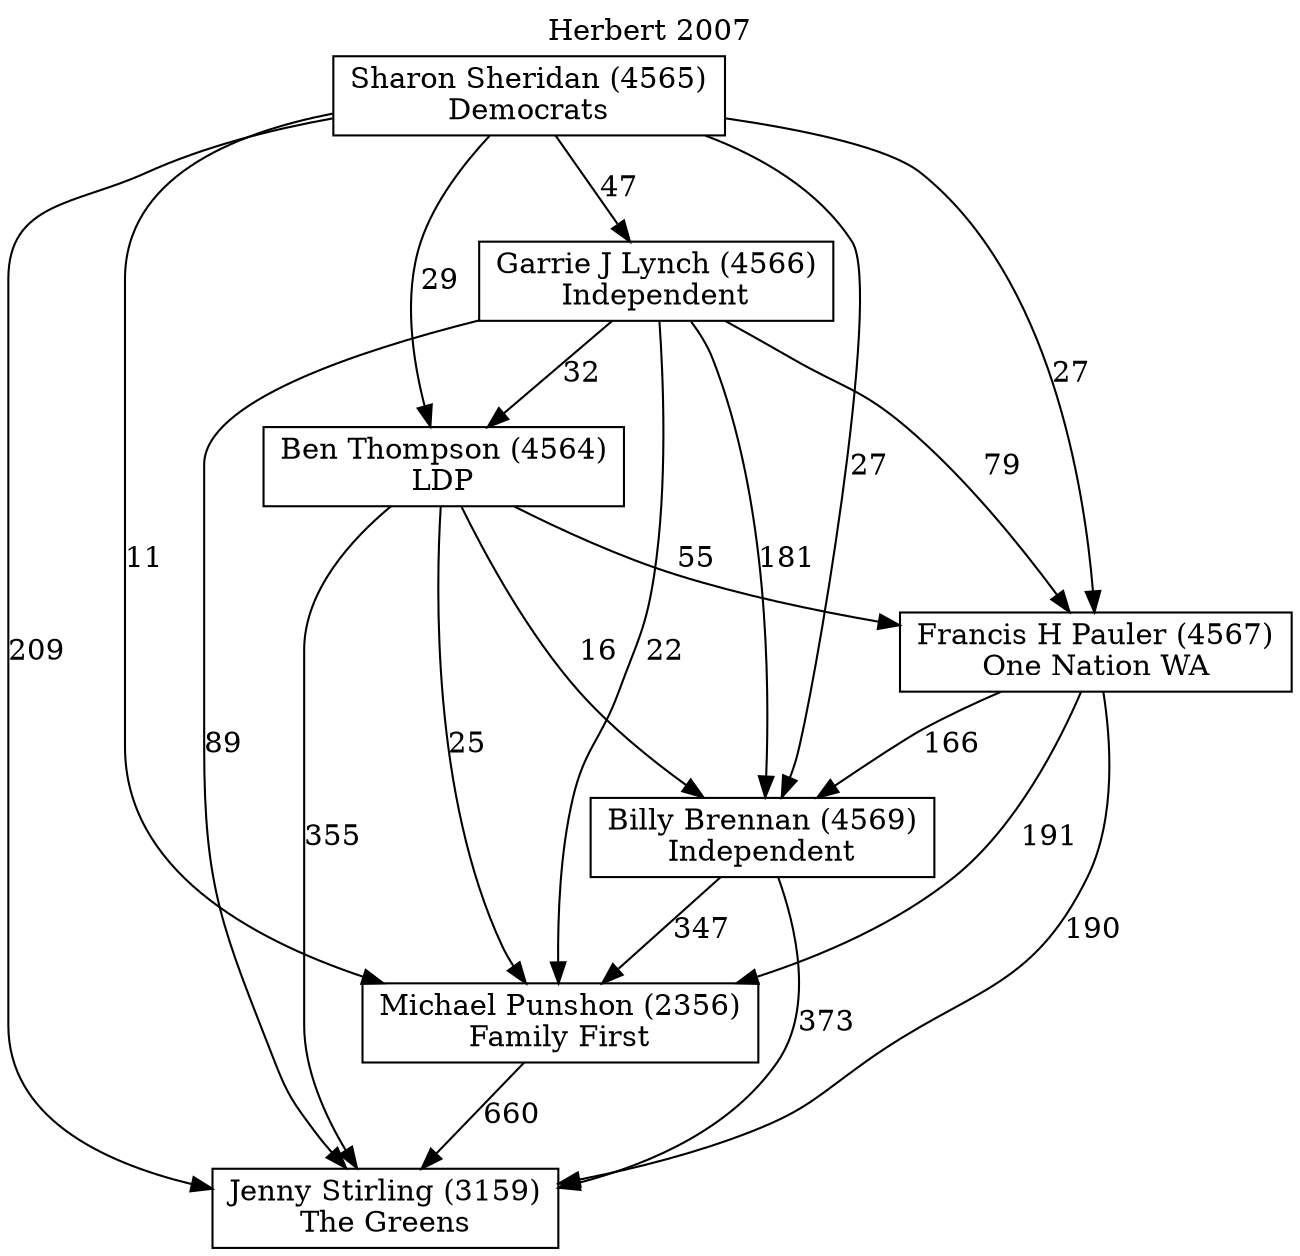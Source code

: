 // House preference flow
digraph "Jenny Stirling (3159)_Herbert_2007" {
	graph [label="Herbert 2007" labelloc=t mclimit=10]
	node [shape=box]
	"Jenny Stirling (3159)" [label="Jenny Stirling (3159)
The Greens"]
	"Michael Punshon (2356)" [label="Michael Punshon (2356)
Family First"]
	"Billy Brennan (4569)" [label="Billy Brennan (4569)
Independent"]
	"Francis H Pauler (4567)" [label="Francis H Pauler (4567)
One Nation WA"]
	"Ben Thompson (4564)" [label="Ben Thompson (4564)
LDP"]
	"Garrie J Lynch (4566)" [label="Garrie J Lynch (4566)
Independent"]
	"Sharon Sheridan (4565)" [label="Sharon Sheridan (4565)
Democrats"]
	"Jenny Stirling (3159)" [label="Jenny Stirling (3159)
The Greens"]
	"Billy Brennan (4569)" [label="Billy Brennan (4569)
Independent"]
	"Francis H Pauler (4567)" [label="Francis H Pauler (4567)
One Nation WA"]
	"Ben Thompson (4564)" [label="Ben Thompson (4564)
LDP"]
	"Garrie J Lynch (4566)" [label="Garrie J Lynch (4566)
Independent"]
	"Sharon Sheridan (4565)" [label="Sharon Sheridan (4565)
Democrats"]
	"Jenny Stirling (3159)" [label="Jenny Stirling (3159)
The Greens"]
	"Francis H Pauler (4567)" [label="Francis H Pauler (4567)
One Nation WA"]
	"Ben Thompson (4564)" [label="Ben Thompson (4564)
LDP"]
	"Garrie J Lynch (4566)" [label="Garrie J Lynch (4566)
Independent"]
	"Sharon Sheridan (4565)" [label="Sharon Sheridan (4565)
Democrats"]
	"Jenny Stirling (3159)" [label="Jenny Stirling (3159)
The Greens"]
	"Ben Thompson (4564)" [label="Ben Thompson (4564)
LDP"]
	"Garrie J Lynch (4566)" [label="Garrie J Lynch (4566)
Independent"]
	"Sharon Sheridan (4565)" [label="Sharon Sheridan (4565)
Democrats"]
	"Jenny Stirling (3159)" [label="Jenny Stirling (3159)
The Greens"]
	"Garrie J Lynch (4566)" [label="Garrie J Lynch (4566)
Independent"]
	"Sharon Sheridan (4565)" [label="Sharon Sheridan (4565)
Democrats"]
	"Jenny Stirling (3159)" [label="Jenny Stirling (3159)
The Greens"]
	"Sharon Sheridan (4565)" [label="Sharon Sheridan (4565)
Democrats"]
	"Sharon Sheridan (4565)" [label="Sharon Sheridan (4565)
Democrats"]
	"Garrie J Lynch (4566)" [label="Garrie J Lynch (4566)
Independent"]
	"Sharon Sheridan (4565)" [label="Sharon Sheridan (4565)
Democrats"]
	"Sharon Sheridan (4565)" [label="Sharon Sheridan (4565)
Democrats"]
	"Ben Thompson (4564)" [label="Ben Thompson (4564)
LDP"]
	"Garrie J Lynch (4566)" [label="Garrie J Lynch (4566)
Independent"]
	"Sharon Sheridan (4565)" [label="Sharon Sheridan (4565)
Democrats"]
	"Ben Thompson (4564)" [label="Ben Thompson (4564)
LDP"]
	"Sharon Sheridan (4565)" [label="Sharon Sheridan (4565)
Democrats"]
	"Sharon Sheridan (4565)" [label="Sharon Sheridan (4565)
Democrats"]
	"Garrie J Lynch (4566)" [label="Garrie J Lynch (4566)
Independent"]
	"Sharon Sheridan (4565)" [label="Sharon Sheridan (4565)
Democrats"]
	"Sharon Sheridan (4565)" [label="Sharon Sheridan (4565)
Democrats"]
	"Francis H Pauler (4567)" [label="Francis H Pauler (4567)
One Nation WA"]
	"Ben Thompson (4564)" [label="Ben Thompson (4564)
LDP"]
	"Garrie J Lynch (4566)" [label="Garrie J Lynch (4566)
Independent"]
	"Sharon Sheridan (4565)" [label="Sharon Sheridan (4565)
Democrats"]
	"Francis H Pauler (4567)" [label="Francis H Pauler (4567)
One Nation WA"]
	"Garrie J Lynch (4566)" [label="Garrie J Lynch (4566)
Independent"]
	"Sharon Sheridan (4565)" [label="Sharon Sheridan (4565)
Democrats"]
	"Francis H Pauler (4567)" [label="Francis H Pauler (4567)
One Nation WA"]
	"Sharon Sheridan (4565)" [label="Sharon Sheridan (4565)
Democrats"]
	"Sharon Sheridan (4565)" [label="Sharon Sheridan (4565)
Democrats"]
	"Garrie J Lynch (4566)" [label="Garrie J Lynch (4566)
Independent"]
	"Sharon Sheridan (4565)" [label="Sharon Sheridan (4565)
Democrats"]
	"Sharon Sheridan (4565)" [label="Sharon Sheridan (4565)
Democrats"]
	"Ben Thompson (4564)" [label="Ben Thompson (4564)
LDP"]
	"Garrie J Lynch (4566)" [label="Garrie J Lynch (4566)
Independent"]
	"Sharon Sheridan (4565)" [label="Sharon Sheridan (4565)
Democrats"]
	"Ben Thompson (4564)" [label="Ben Thompson (4564)
LDP"]
	"Sharon Sheridan (4565)" [label="Sharon Sheridan (4565)
Democrats"]
	"Sharon Sheridan (4565)" [label="Sharon Sheridan (4565)
Democrats"]
	"Garrie J Lynch (4566)" [label="Garrie J Lynch (4566)
Independent"]
	"Sharon Sheridan (4565)" [label="Sharon Sheridan (4565)
Democrats"]
	"Sharon Sheridan (4565)" [label="Sharon Sheridan (4565)
Democrats"]
	"Billy Brennan (4569)" [label="Billy Brennan (4569)
Independent"]
	"Francis H Pauler (4567)" [label="Francis H Pauler (4567)
One Nation WA"]
	"Ben Thompson (4564)" [label="Ben Thompson (4564)
LDP"]
	"Garrie J Lynch (4566)" [label="Garrie J Lynch (4566)
Independent"]
	"Sharon Sheridan (4565)" [label="Sharon Sheridan (4565)
Democrats"]
	"Billy Brennan (4569)" [label="Billy Brennan (4569)
Independent"]
	"Ben Thompson (4564)" [label="Ben Thompson (4564)
LDP"]
	"Garrie J Lynch (4566)" [label="Garrie J Lynch (4566)
Independent"]
	"Sharon Sheridan (4565)" [label="Sharon Sheridan (4565)
Democrats"]
	"Billy Brennan (4569)" [label="Billy Brennan (4569)
Independent"]
	"Garrie J Lynch (4566)" [label="Garrie J Lynch (4566)
Independent"]
	"Sharon Sheridan (4565)" [label="Sharon Sheridan (4565)
Democrats"]
	"Billy Brennan (4569)" [label="Billy Brennan (4569)
Independent"]
	"Sharon Sheridan (4565)" [label="Sharon Sheridan (4565)
Democrats"]
	"Sharon Sheridan (4565)" [label="Sharon Sheridan (4565)
Democrats"]
	"Garrie J Lynch (4566)" [label="Garrie J Lynch (4566)
Independent"]
	"Sharon Sheridan (4565)" [label="Sharon Sheridan (4565)
Democrats"]
	"Sharon Sheridan (4565)" [label="Sharon Sheridan (4565)
Democrats"]
	"Ben Thompson (4564)" [label="Ben Thompson (4564)
LDP"]
	"Garrie J Lynch (4566)" [label="Garrie J Lynch (4566)
Independent"]
	"Sharon Sheridan (4565)" [label="Sharon Sheridan (4565)
Democrats"]
	"Ben Thompson (4564)" [label="Ben Thompson (4564)
LDP"]
	"Sharon Sheridan (4565)" [label="Sharon Sheridan (4565)
Democrats"]
	"Sharon Sheridan (4565)" [label="Sharon Sheridan (4565)
Democrats"]
	"Garrie J Lynch (4566)" [label="Garrie J Lynch (4566)
Independent"]
	"Sharon Sheridan (4565)" [label="Sharon Sheridan (4565)
Democrats"]
	"Sharon Sheridan (4565)" [label="Sharon Sheridan (4565)
Democrats"]
	"Francis H Pauler (4567)" [label="Francis H Pauler (4567)
One Nation WA"]
	"Ben Thompson (4564)" [label="Ben Thompson (4564)
LDP"]
	"Garrie J Lynch (4566)" [label="Garrie J Lynch (4566)
Independent"]
	"Sharon Sheridan (4565)" [label="Sharon Sheridan (4565)
Democrats"]
	"Francis H Pauler (4567)" [label="Francis H Pauler (4567)
One Nation WA"]
	"Garrie J Lynch (4566)" [label="Garrie J Lynch (4566)
Independent"]
	"Sharon Sheridan (4565)" [label="Sharon Sheridan (4565)
Democrats"]
	"Francis H Pauler (4567)" [label="Francis H Pauler (4567)
One Nation WA"]
	"Sharon Sheridan (4565)" [label="Sharon Sheridan (4565)
Democrats"]
	"Sharon Sheridan (4565)" [label="Sharon Sheridan (4565)
Democrats"]
	"Garrie J Lynch (4566)" [label="Garrie J Lynch (4566)
Independent"]
	"Sharon Sheridan (4565)" [label="Sharon Sheridan (4565)
Democrats"]
	"Sharon Sheridan (4565)" [label="Sharon Sheridan (4565)
Democrats"]
	"Ben Thompson (4564)" [label="Ben Thompson (4564)
LDP"]
	"Garrie J Lynch (4566)" [label="Garrie J Lynch (4566)
Independent"]
	"Sharon Sheridan (4565)" [label="Sharon Sheridan (4565)
Democrats"]
	"Ben Thompson (4564)" [label="Ben Thompson (4564)
LDP"]
	"Sharon Sheridan (4565)" [label="Sharon Sheridan (4565)
Democrats"]
	"Sharon Sheridan (4565)" [label="Sharon Sheridan (4565)
Democrats"]
	"Garrie J Lynch (4566)" [label="Garrie J Lynch (4566)
Independent"]
	"Sharon Sheridan (4565)" [label="Sharon Sheridan (4565)
Democrats"]
	"Sharon Sheridan (4565)" [label="Sharon Sheridan (4565)
Democrats"]
	"Michael Punshon (2356)" [label="Michael Punshon (2356)
Family First"]
	"Billy Brennan (4569)" [label="Billy Brennan (4569)
Independent"]
	"Francis H Pauler (4567)" [label="Francis H Pauler (4567)
One Nation WA"]
	"Ben Thompson (4564)" [label="Ben Thompson (4564)
LDP"]
	"Garrie J Lynch (4566)" [label="Garrie J Lynch (4566)
Independent"]
	"Sharon Sheridan (4565)" [label="Sharon Sheridan (4565)
Democrats"]
	"Michael Punshon (2356)" [label="Michael Punshon (2356)
Family First"]
	"Francis H Pauler (4567)" [label="Francis H Pauler (4567)
One Nation WA"]
	"Ben Thompson (4564)" [label="Ben Thompson (4564)
LDP"]
	"Garrie J Lynch (4566)" [label="Garrie J Lynch (4566)
Independent"]
	"Sharon Sheridan (4565)" [label="Sharon Sheridan (4565)
Democrats"]
	"Michael Punshon (2356)" [label="Michael Punshon (2356)
Family First"]
	"Ben Thompson (4564)" [label="Ben Thompson (4564)
LDP"]
	"Garrie J Lynch (4566)" [label="Garrie J Lynch (4566)
Independent"]
	"Sharon Sheridan (4565)" [label="Sharon Sheridan (4565)
Democrats"]
	"Michael Punshon (2356)" [label="Michael Punshon (2356)
Family First"]
	"Garrie J Lynch (4566)" [label="Garrie J Lynch (4566)
Independent"]
	"Sharon Sheridan (4565)" [label="Sharon Sheridan (4565)
Democrats"]
	"Michael Punshon (2356)" [label="Michael Punshon (2356)
Family First"]
	"Sharon Sheridan (4565)" [label="Sharon Sheridan (4565)
Democrats"]
	"Sharon Sheridan (4565)" [label="Sharon Sheridan (4565)
Democrats"]
	"Garrie J Lynch (4566)" [label="Garrie J Lynch (4566)
Independent"]
	"Sharon Sheridan (4565)" [label="Sharon Sheridan (4565)
Democrats"]
	"Sharon Sheridan (4565)" [label="Sharon Sheridan (4565)
Democrats"]
	"Ben Thompson (4564)" [label="Ben Thompson (4564)
LDP"]
	"Garrie J Lynch (4566)" [label="Garrie J Lynch (4566)
Independent"]
	"Sharon Sheridan (4565)" [label="Sharon Sheridan (4565)
Democrats"]
	"Ben Thompson (4564)" [label="Ben Thompson (4564)
LDP"]
	"Sharon Sheridan (4565)" [label="Sharon Sheridan (4565)
Democrats"]
	"Sharon Sheridan (4565)" [label="Sharon Sheridan (4565)
Democrats"]
	"Garrie J Lynch (4566)" [label="Garrie J Lynch (4566)
Independent"]
	"Sharon Sheridan (4565)" [label="Sharon Sheridan (4565)
Democrats"]
	"Sharon Sheridan (4565)" [label="Sharon Sheridan (4565)
Democrats"]
	"Francis H Pauler (4567)" [label="Francis H Pauler (4567)
One Nation WA"]
	"Ben Thompson (4564)" [label="Ben Thompson (4564)
LDP"]
	"Garrie J Lynch (4566)" [label="Garrie J Lynch (4566)
Independent"]
	"Sharon Sheridan (4565)" [label="Sharon Sheridan (4565)
Democrats"]
	"Francis H Pauler (4567)" [label="Francis H Pauler (4567)
One Nation WA"]
	"Garrie J Lynch (4566)" [label="Garrie J Lynch (4566)
Independent"]
	"Sharon Sheridan (4565)" [label="Sharon Sheridan (4565)
Democrats"]
	"Francis H Pauler (4567)" [label="Francis H Pauler (4567)
One Nation WA"]
	"Sharon Sheridan (4565)" [label="Sharon Sheridan (4565)
Democrats"]
	"Sharon Sheridan (4565)" [label="Sharon Sheridan (4565)
Democrats"]
	"Garrie J Lynch (4566)" [label="Garrie J Lynch (4566)
Independent"]
	"Sharon Sheridan (4565)" [label="Sharon Sheridan (4565)
Democrats"]
	"Sharon Sheridan (4565)" [label="Sharon Sheridan (4565)
Democrats"]
	"Ben Thompson (4564)" [label="Ben Thompson (4564)
LDP"]
	"Garrie J Lynch (4566)" [label="Garrie J Lynch (4566)
Independent"]
	"Sharon Sheridan (4565)" [label="Sharon Sheridan (4565)
Democrats"]
	"Ben Thompson (4564)" [label="Ben Thompson (4564)
LDP"]
	"Sharon Sheridan (4565)" [label="Sharon Sheridan (4565)
Democrats"]
	"Sharon Sheridan (4565)" [label="Sharon Sheridan (4565)
Democrats"]
	"Garrie J Lynch (4566)" [label="Garrie J Lynch (4566)
Independent"]
	"Sharon Sheridan (4565)" [label="Sharon Sheridan (4565)
Democrats"]
	"Sharon Sheridan (4565)" [label="Sharon Sheridan (4565)
Democrats"]
	"Billy Brennan (4569)" [label="Billy Brennan (4569)
Independent"]
	"Francis H Pauler (4567)" [label="Francis H Pauler (4567)
One Nation WA"]
	"Ben Thompson (4564)" [label="Ben Thompson (4564)
LDP"]
	"Garrie J Lynch (4566)" [label="Garrie J Lynch (4566)
Independent"]
	"Sharon Sheridan (4565)" [label="Sharon Sheridan (4565)
Democrats"]
	"Billy Brennan (4569)" [label="Billy Brennan (4569)
Independent"]
	"Ben Thompson (4564)" [label="Ben Thompson (4564)
LDP"]
	"Garrie J Lynch (4566)" [label="Garrie J Lynch (4566)
Independent"]
	"Sharon Sheridan (4565)" [label="Sharon Sheridan (4565)
Democrats"]
	"Billy Brennan (4569)" [label="Billy Brennan (4569)
Independent"]
	"Garrie J Lynch (4566)" [label="Garrie J Lynch (4566)
Independent"]
	"Sharon Sheridan (4565)" [label="Sharon Sheridan (4565)
Democrats"]
	"Billy Brennan (4569)" [label="Billy Brennan (4569)
Independent"]
	"Sharon Sheridan (4565)" [label="Sharon Sheridan (4565)
Democrats"]
	"Sharon Sheridan (4565)" [label="Sharon Sheridan (4565)
Democrats"]
	"Garrie J Lynch (4566)" [label="Garrie J Lynch (4566)
Independent"]
	"Sharon Sheridan (4565)" [label="Sharon Sheridan (4565)
Democrats"]
	"Sharon Sheridan (4565)" [label="Sharon Sheridan (4565)
Democrats"]
	"Ben Thompson (4564)" [label="Ben Thompson (4564)
LDP"]
	"Garrie J Lynch (4566)" [label="Garrie J Lynch (4566)
Independent"]
	"Sharon Sheridan (4565)" [label="Sharon Sheridan (4565)
Democrats"]
	"Ben Thompson (4564)" [label="Ben Thompson (4564)
LDP"]
	"Sharon Sheridan (4565)" [label="Sharon Sheridan (4565)
Democrats"]
	"Sharon Sheridan (4565)" [label="Sharon Sheridan (4565)
Democrats"]
	"Garrie J Lynch (4566)" [label="Garrie J Lynch (4566)
Independent"]
	"Sharon Sheridan (4565)" [label="Sharon Sheridan (4565)
Democrats"]
	"Sharon Sheridan (4565)" [label="Sharon Sheridan (4565)
Democrats"]
	"Francis H Pauler (4567)" [label="Francis H Pauler (4567)
One Nation WA"]
	"Ben Thompson (4564)" [label="Ben Thompson (4564)
LDP"]
	"Garrie J Lynch (4566)" [label="Garrie J Lynch (4566)
Independent"]
	"Sharon Sheridan (4565)" [label="Sharon Sheridan (4565)
Democrats"]
	"Francis H Pauler (4567)" [label="Francis H Pauler (4567)
One Nation WA"]
	"Garrie J Lynch (4566)" [label="Garrie J Lynch (4566)
Independent"]
	"Sharon Sheridan (4565)" [label="Sharon Sheridan (4565)
Democrats"]
	"Francis H Pauler (4567)" [label="Francis H Pauler (4567)
One Nation WA"]
	"Sharon Sheridan (4565)" [label="Sharon Sheridan (4565)
Democrats"]
	"Sharon Sheridan (4565)" [label="Sharon Sheridan (4565)
Democrats"]
	"Garrie J Lynch (4566)" [label="Garrie J Lynch (4566)
Independent"]
	"Sharon Sheridan (4565)" [label="Sharon Sheridan (4565)
Democrats"]
	"Sharon Sheridan (4565)" [label="Sharon Sheridan (4565)
Democrats"]
	"Ben Thompson (4564)" [label="Ben Thompson (4564)
LDP"]
	"Garrie J Lynch (4566)" [label="Garrie J Lynch (4566)
Independent"]
	"Sharon Sheridan (4565)" [label="Sharon Sheridan (4565)
Democrats"]
	"Ben Thompson (4564)" [label="Ben Thompson (4564)
LDP"]
	"Sharon Sheridan (4565)" [label="Sharon Sheridan (4565)
Democrats"]
	"Sharon Sheridan (4565)" [label="Sharon Sheridan (4565)
Democrats"]
	"Garrie J Lynch (4566)" [label="Garrie J Lynch (4566)
Independent"]
	"Sharon Sheridan (4565)" [label="Sharon Sheridan (4565)
Democrats"]
	"Sharon Sheridan (4565)" [label="Sharon Sheridan (4565)
Democrats"]
	"Michael Punshon (2356)" -> "Jenny Stirling (3159)" [label=660]
	"Billy Brennan (4569)" -> "Michael Punshon (2356)" [label=347]
	"Francis H Pauler (4567)" -> "Billy Brennan (4569)" [label=166]
	"Ben Thompson (4564)" -> "Francis H Pauler (4567)" [label=55]
	"Garrie J Lynch (4566)" -> "Ben Thompson (4564)" [label=32]
	"Sharon Sheridan (4565)" -> "Garrie J Lynch (4566)" [label=47]
	"Billy Brennan (4569)" -> "Jenny Stirling (3159)" [label=373]
	"Francis H Pauler (4567)" -> "Jenny Stirling (3159)" [label=190]
	"Ben Thompson (4564)" -> "Jenny Stirling (3159)" [label=355]
	"Garrie J Lynch (4566)" -> "Jenny Stirling (3159)" [label=89]
	"Sharon Sheridan (4565)" -> "Jenny Stirling (3159)" [label=209]
	"Sharon Sheridan (4565)" -> "Ben Thompson (4564)" [label=29]
	"Garrie J Lynch (4566)" -> "Francis H Pauler (4567)" [label=79]
	"Sharon Sheridan (4565)" -> "Francis H Pauler (4567)" [label=27]
	"Ben Thompson (4564)" -> "Billy Brennan (4569)" [label=16]
	"Garrie J Lynch (4566)" -> "Billy Brennan (4569)" [label=181]
	"Sharon Sheridan (4565)" -> "Billy Brennan (4569)" [label=27]
	"Francis H Pauler (4567)" -> "Michael Punshon (2356)" [label=191]
	"Ben Thompson (4564)" -> "Michael Punshon (2356)" [label=25]
	"Garrie J Lynch (4566)" -> "Michael Punshon (2356)" [label=22]
	"Sharon Sheridan (4565)" -> "Michael Punshon (2356)" [label=11]
}

